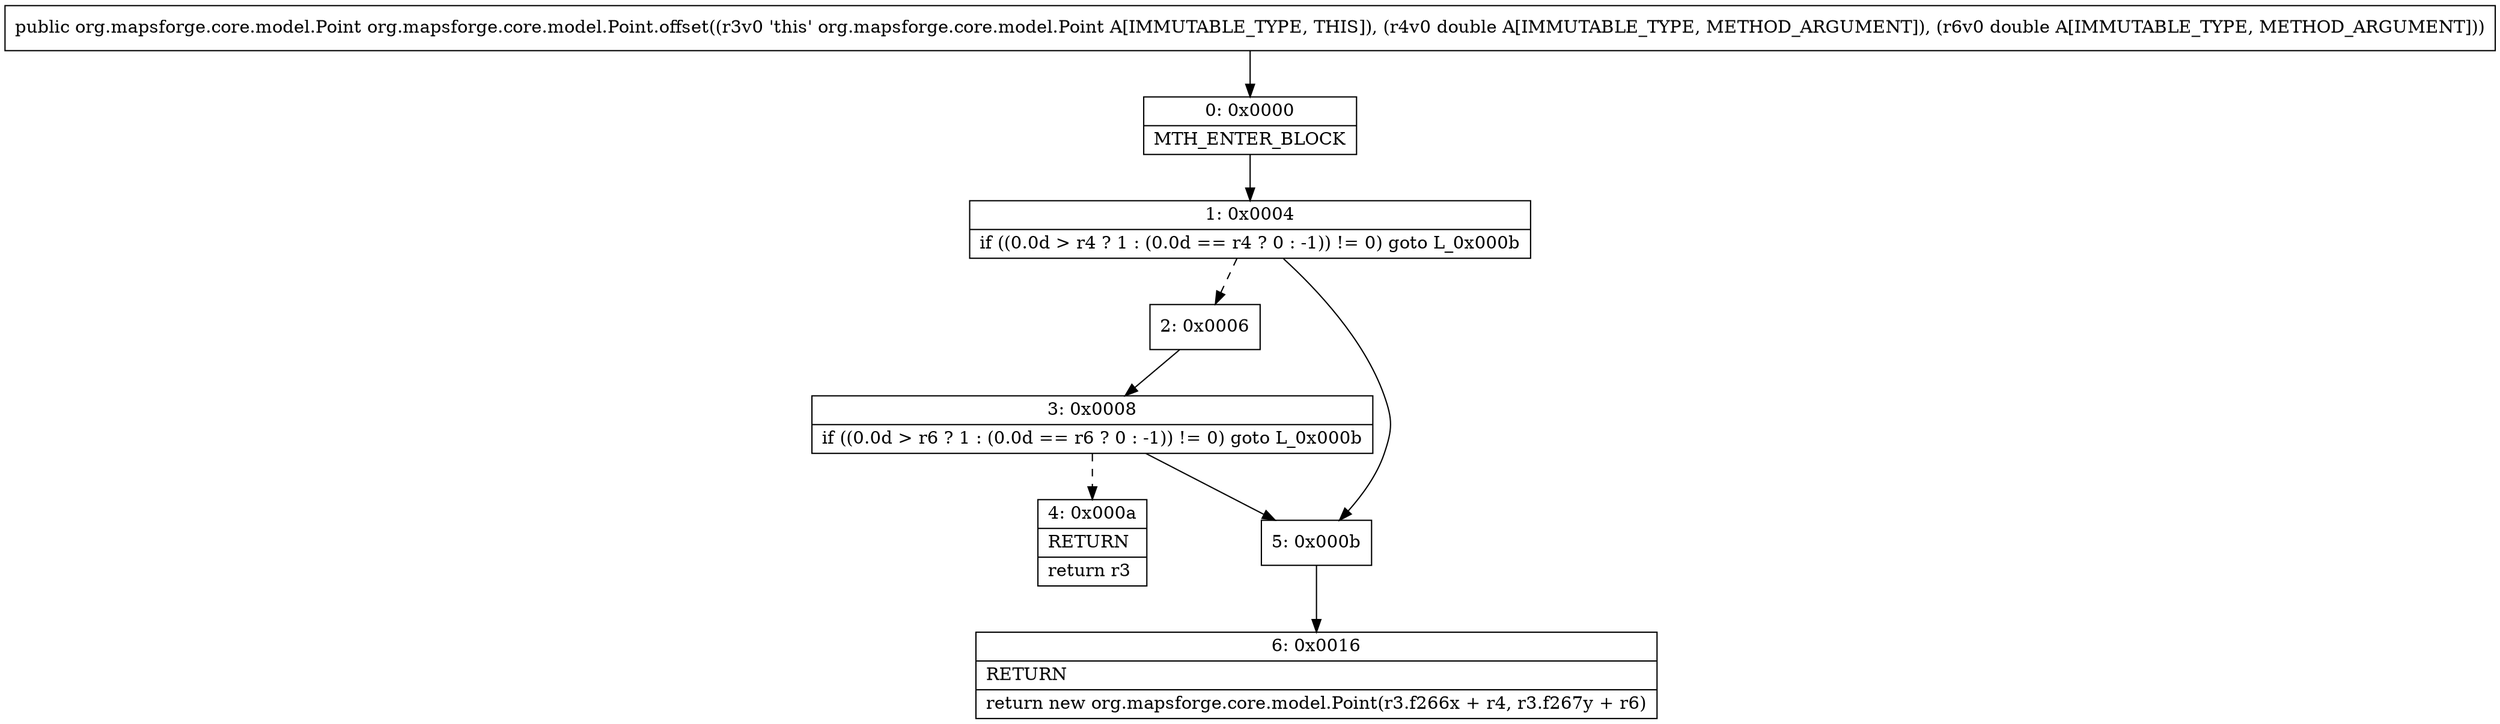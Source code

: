digraph "CFG fororg.mapsforge.core.model.Point.offset(DD)Lorg\/mapsforge\/core\/model\/Point;" {
Node_0 [shape=record,label="{0\:\ 0x0000|MTH_ENTER_BLOCK\l}"];
Node_1 [shape=record,label="{1\:\ 0x0004|if ((0.0d \> r4 ? 1 : (0.0d == r4 ? 0 : \-1)) != 0) goto L_0x000b\l}"];
Node_2 [shape=record,label="{2\:\ 0x0006}"];
Node_3 [shape=record,label="{3\:\ 0x0008|if ((0.0d \> r6 ? 1 : (0.0d == r6 ? 0 : \-1)) != 0) goto L_0x000b\l}"];
Node_4 [shape=record,label="{4\:\ 0x000a|RETURN\l|return r3\l}"];
Node_5 [shape=record,label="{5\:\ 0x000b}"];
Node_6 [shape=record,label="{6\:\ 0x0016|RETURN\l|return new org.mapsforge.core.model.Point(r3.f266x + r4, r3.f267y + r6)\l}"];
MethodNode[shape=record,label="{public org.mapsforge.core.model.Point org.mapsforge.core.model.Point.offset((r3v0 'this' org.mapsforge.core.model.Point A[IMMUTABLE_TYPE, THIS]), (r4v0 double A[IMMUTABLE_TYPE, METHOD_ARGUMENT]), (r6v0 double A[IMMUTABLE_TYPE, METHOD_ARGUMENT])) }"];
MethodNode -> Node_0;
Node_0 -> Node_1;
Node_1 -> Node_2[style=dashed];
Node_1 -> Node_5;
Node_2 -> Node_3;
Node_3 -> Node_4[style=dashed];
Node_3 -> Node_5;
Node_5 -> Node_6;
}

